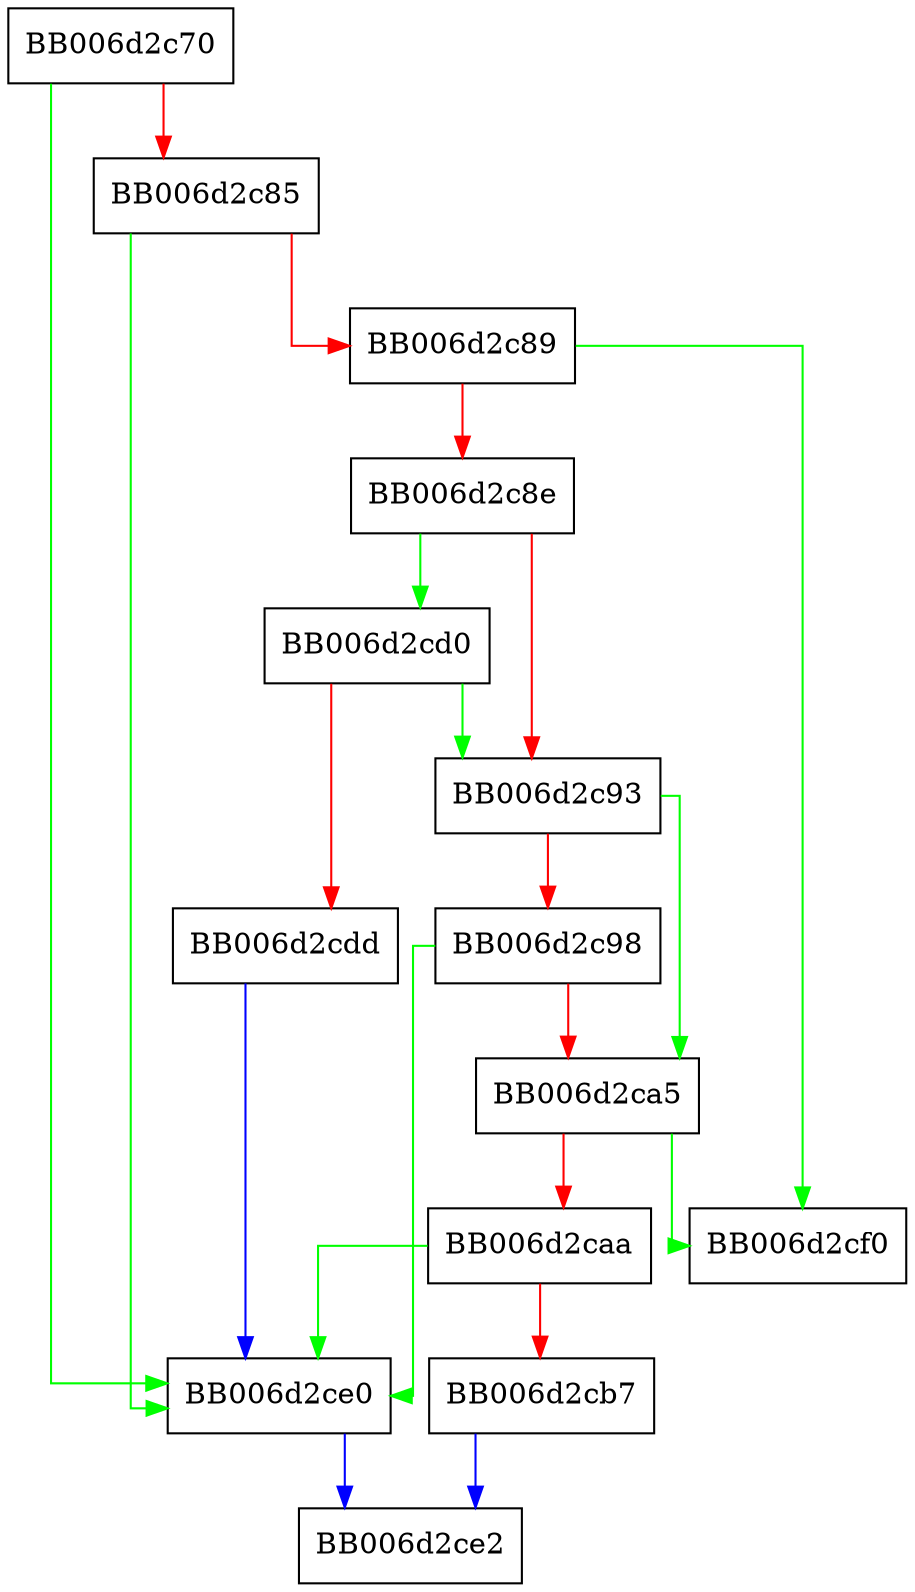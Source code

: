 digraph dsa_has {
  node [shape="box"];
  graph [splines=ortho];
  BB006d2c70 -> BB006d2ce0 [color="green"];
  BB006d2c70 -> BB006d2c85 [color="red"];
  BB006d2c85 -> BB006d2ce0 [color="green"];
  BB006d2c85 -> BB006d2c89 [color="red"];
  BB006d2c89 -> BB006d2cf0 [color="green"];
  BB006d2c89 -> BB006d2c8e [color="red"];
  BB006d2c8e -> BB006d2cd0 [color="green"];
  BB006d2c8e -> BB006d2c93 [color="red"];
  BB006d2c93 -> BB006d2ca5 [color="green"];
  BB006d2c93 -> BB006d2c98 [color="red"];
  BB006d2c98 -> BB006d2ce0 [color="green"];
  BB006d2c98 -> BB006d2ca5 [color="red"];
  BB006d2ca5 -> BB006d2cf0 [color="green"];
  BB006d2ca5 -> BB006d2caa [color="red"];
  BB006d2caa -> BB006d2ce0 [color="green"];
  BB006d2caa -> BB006d2cb7 [color="red"];
  BB006d2cb7 -> BB006d2ce2 [color="blue"];
  BB006d2cd0 -> BB006d2c93 [color="green"];
  BB006d2cd0 -> BB006d2cdd [color="red"];
  BB006d2cdd -> BB006d2ce0 [color="blue"];
  BB006d2ce0 -> BB006d2ce2 [color="blue"];
}